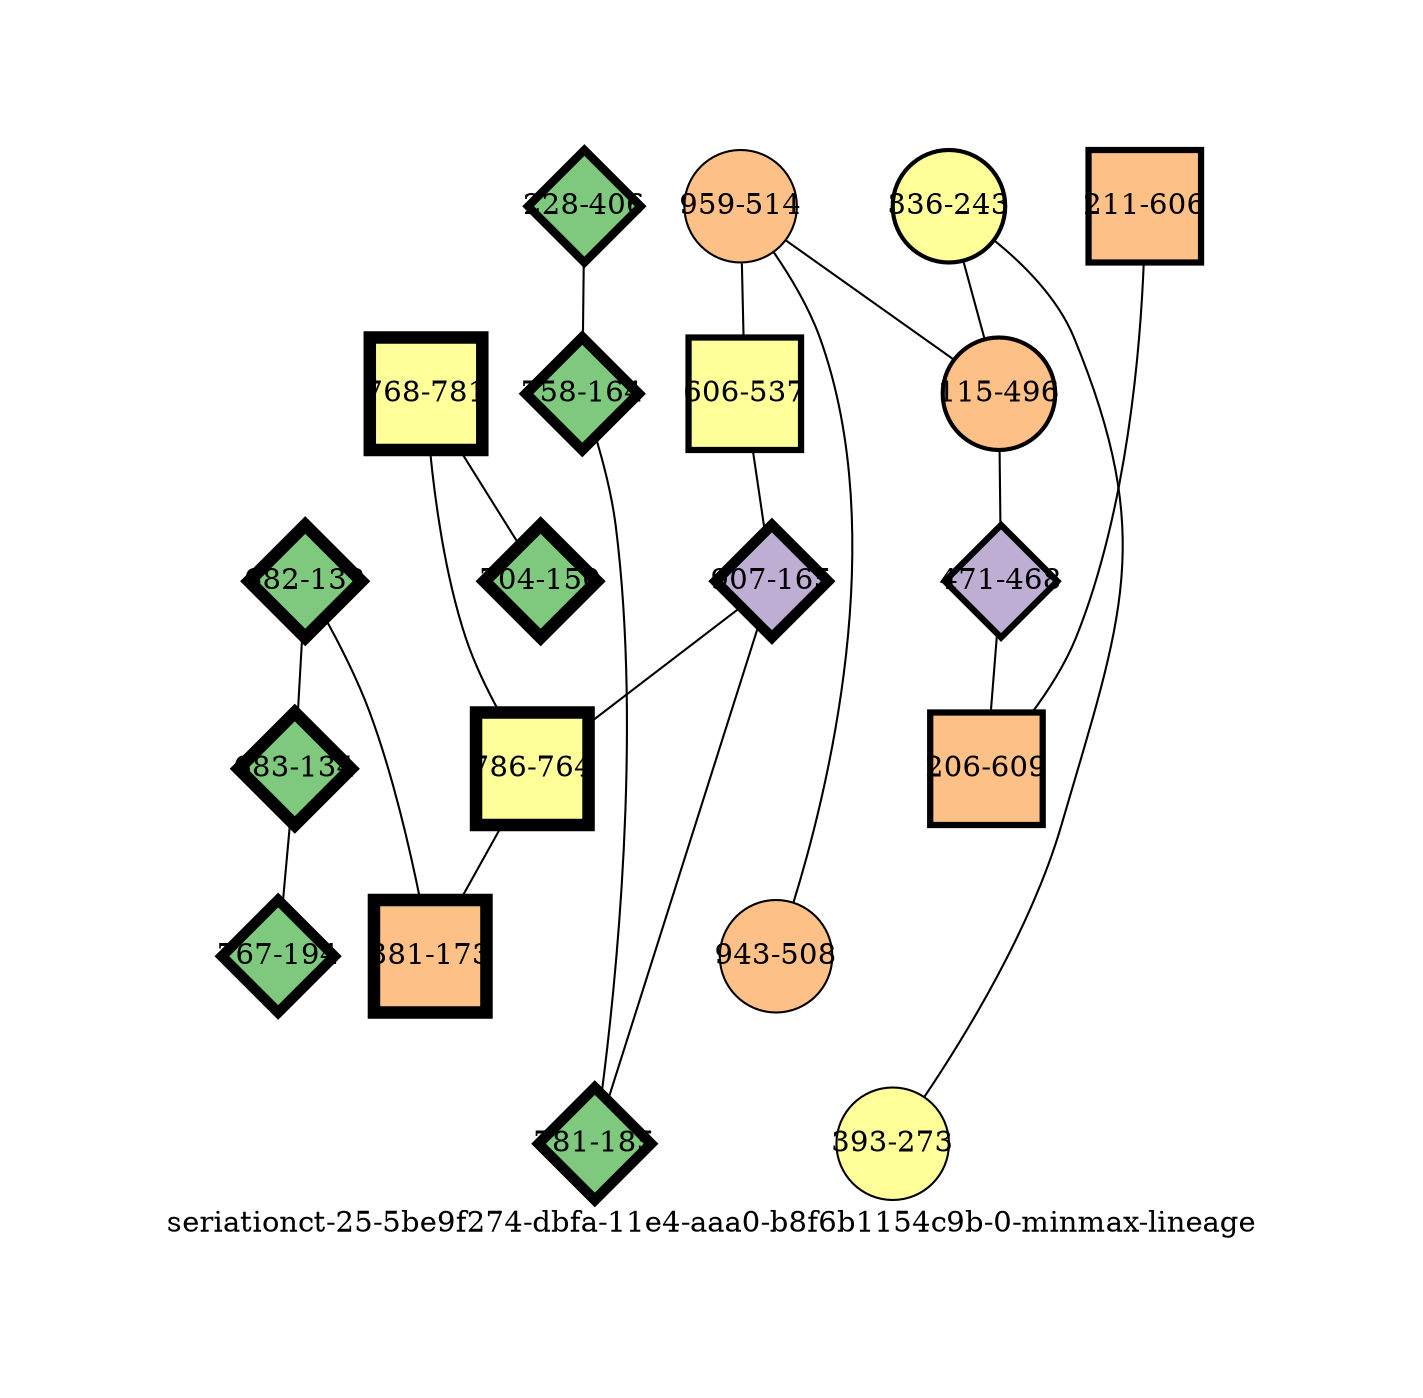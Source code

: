 strict graph "seriationct-25-5be9f274-dbfa-11e4-aaa0-b8f6b1154c9b-0-minmax-lineage" {
labelloc=b;
ratio=auto;
pad="1.0";
label="seriationct-25-5be9f274-dbfa-11e4-aaa0-b8f6b1154c9b-0-minmax-lineage";
node [width="0.75", style=filled, fixedsize=true, height="0.75", shape=circle, label=""];
0 [xCoordinate="781.0", appears_in_slice=6, yCoordinate="768.0", colorscheme=accent6, lineage_id=1, short_label="768-781", label="768-781", shape=square, cluster_id=3, fillcolor=4, size="500.0", id=18, penwidth="6.0"];
1 [xCoordinate="514.0", appears_in_slice=1, yCoordinate="959.0", colorscheme=accent6, lineage_id=0, short_label="959-514", label="959-514", shape=circle, cluster_id=2, fillcolor=3, size="500.0", id=17, penwidth="1.0"];
2 [xCoordinate="406.0", appears_in_slice=4, yCoordinate="228.0", colorscheme=accent6, lineage_id=2, short_label="228-406", label="228-406", shape=diamond, cluster_id=0, fillcolor=1, size="500.0", id=2, penwidth="4.0"];
3 [xCoordinate="537.0", appears_in_slice=3, yCoordinate="606.0", colorscheme=accent6, lineage_id=1, short_label="606-537", label="606-537", shape=square, cluster_id=3, fillcolor=4, size="500.0", id=3, penwidth="3.0"];
4 [xCoordinate="165.0", appears_in_slice=5, yCoordinate="907.0", colorscheme=accent6, lineage_id=2, short_label="907-165", label="907-165", shape=diamond, cluster_id=1, fillcolor=2, size="500.0", id=4, penwidth="5.0"];
5 [xCoordinate="243.0", appears_in_slice=2, yCoordinate="336.0", colorscheme=accent6, lineage_id=0, short_label="336-243", label="336-243", shape=circle, cluster_id=3, fillcolor=4, size="500.0", id=5, penwidth="2.0"];
6 [xCoordinate="150.0", appears_in_slice=6, yCoordinate="704.0", colorscheme=accent6, lineage_id=2, short_label="704-150", label="704-150", shape=diamond, cluster_id=0, fillcolor=1, size="500.0", id=7, penwidth="6.0"];
7 [xCoordinate="273.0", appears_in_slice=1, yCoordinate="393.0", colorscheme=accent6, lineage_id=0, short_label="393-273", label="393-273", shape=circle, cluster_id=3, fillcolor=4, size="500.0", id=0, penwidth="1.0"];
8 [xCoordinate="132.0", appears_in_slice=6, yCoordinate="682.0", colorscheme=accent6, lineage_id=2, short_label="682-132", label="682-132", shape=diamond, cluster_id=0, fillcolor=1, size="500.0", id=8, penwidth="6.0"];
9 [xCoordinate="764.0", appears_in_slice=6, yCoordinate="786.0", colorscheme=accent6, lineage_id=1, short_label="786-764", label="786-764", shape=square, cluster_id=3, fillcolor=4, size="500.0", id=9, penwidth="6.0"];
10 [xCoordinate="134.0", appears_in_slice=6, yCoordinate="683.0", colorscheme=accent6, lineage_id=2, short_label="683-134", label="683-134", shape=diamond, cluster_id=0, fillcolor=1, size="500.0", id=10, penwidth="6.0"];
11 [xCoordinate="496.0", appears_in_slice=2, yCoordinate="115.0", colorscheme=accent6, lineage_id=0, short_label="115-496", label="115-496", shape=circle, cluster_id=2, fillcolor=3, size="500.0", id=11, penwidth="2.0"];
12 [xCoordinate="164.0", appears_in_slice=5, yCoordinate="758.0", colorscheme=accent6, lineage_id=2, short_label="758-164", label="758-164", shape=diamond, cluster_id=0, fillcolor=1, size="500.0", id=12, penwidth="5.0"];
13 [xCoordinate="194.0", appears_in_slice=5, yCoordinate="767.0", colorscheme=accent6, lineage_id=2, short_label="767-194", label="767-194", shape=diamond, cluster_id=0, fillcolor=1, size="500.0", id=13, penwidth="5.0"];
14 [xCoordinate="185.0", appears_in_slice=5, yCoordinate="781.0", colorscheme=accent6, lineage_id=2, short_label="781-185", label="781-185", shape=diamond, cluster_id=0, fillcolor=1, size="500.0", id=14, penwidth="5.0"];
15 [xCoordinate="508.0", appears_in_slice=1, yCoordinate="943.0", colorscheme=accent6, lineage_id=0, short_label="943-508", label="943-508", shape=circle, cluster_id=2, fillcolor=3, size="500.0", id=15, penwidth="1.0"];
16 [xCoordinate="606.0", appears_in_slice=3, yCoordinate="211.0", colorscheme=accent6, lineage_id=1, short_label="211-606", label="211-606", shape=square, cluster_id=2, fillcolor=3, size="500.0", id=16, penwidth="3.0"];
17 [xCoordinate="173.0", appears_in_slice=6, yCoordinate="381.0", colorscheme=accent6, lineage_id=1, short_label="381-173", label="381-173", shape=square, cluster_id=2, fillcolor=3, size="500.0", id=1, penwidth="6.0"];
18 [xCoordinate="468.0", appears_in_slice=3, yCoordinate="471.0", colorscheme=accent6, lineage_id=2, short_label="471-468", label="471-468", shape=diamond, cluster_id=1, fillcolor=2, size="500.0", id=6, penwidth="3.0"];
19 [xCoordinate="609.0", appears_in_slice=3, yCoordinate="206.0", colorscheme=accent6, lineage_id=1, short_label="206-609", label="206-609", shape=square, cluster_id=2, fillcolor=3, size="500.0", id=19, penwidth="3.0"];
0 -- 9  [inverseweight="15.7485197087", weight="0.0634980314656"];
0 -- 6  [inverseweight="1.07766129181", weight="0.927935342575"];
1 -- 11  [inverseweight="1.54106805658", weight="0.648900608722"];
1 -- 3  [inverseweight="1.53115120805", weight="0.653103360886"];
1 -- 15  [inverseweight="19.4920293896", weight="0.0513030213535"];
2 -- 12  [inverseweight="3.47877121446", weight="0.287457822993"];
3 -- 4  [inverseweight="1.39721505203", weight="0.71570943825"];
4 -- 9  [inverseweight="2.99085003184", weight="0.33435310676"];
4 -- 14  [inverseweight="11.3460682474", weight="0.0881362581461"];
5 -- 11  [inverseweight="1.90809120503", weight="0.524083962739"];
5 -- 7  [inverseweight="4.46179656677", weight="0.224124965142"];
8 -- 17  [inverseweight="3.70299263484", weight="0.270051846874"];
8 -- 10  [inverseweight="17.2107097705", weight="0.0581033561853"];
9 -- 17  [inverseweight="46.8292905791", weight="0.0213541565041"];
10 -- 13  [inverseweight="2.34115650231", weight="0.427139321533"];
11 -- 18  [inverseweight="1.20373990726", weight="0.830744244639"];
12 -- 14  [inverseweight="2.01116479851", weight="0.497224295464"];
16 -- 19  [inverseweight="49.5073771488", weight="0.0201990098767"];
18 -- 19  [inverseweight="28.3069258536", weight="0.0353270434653"];
}
